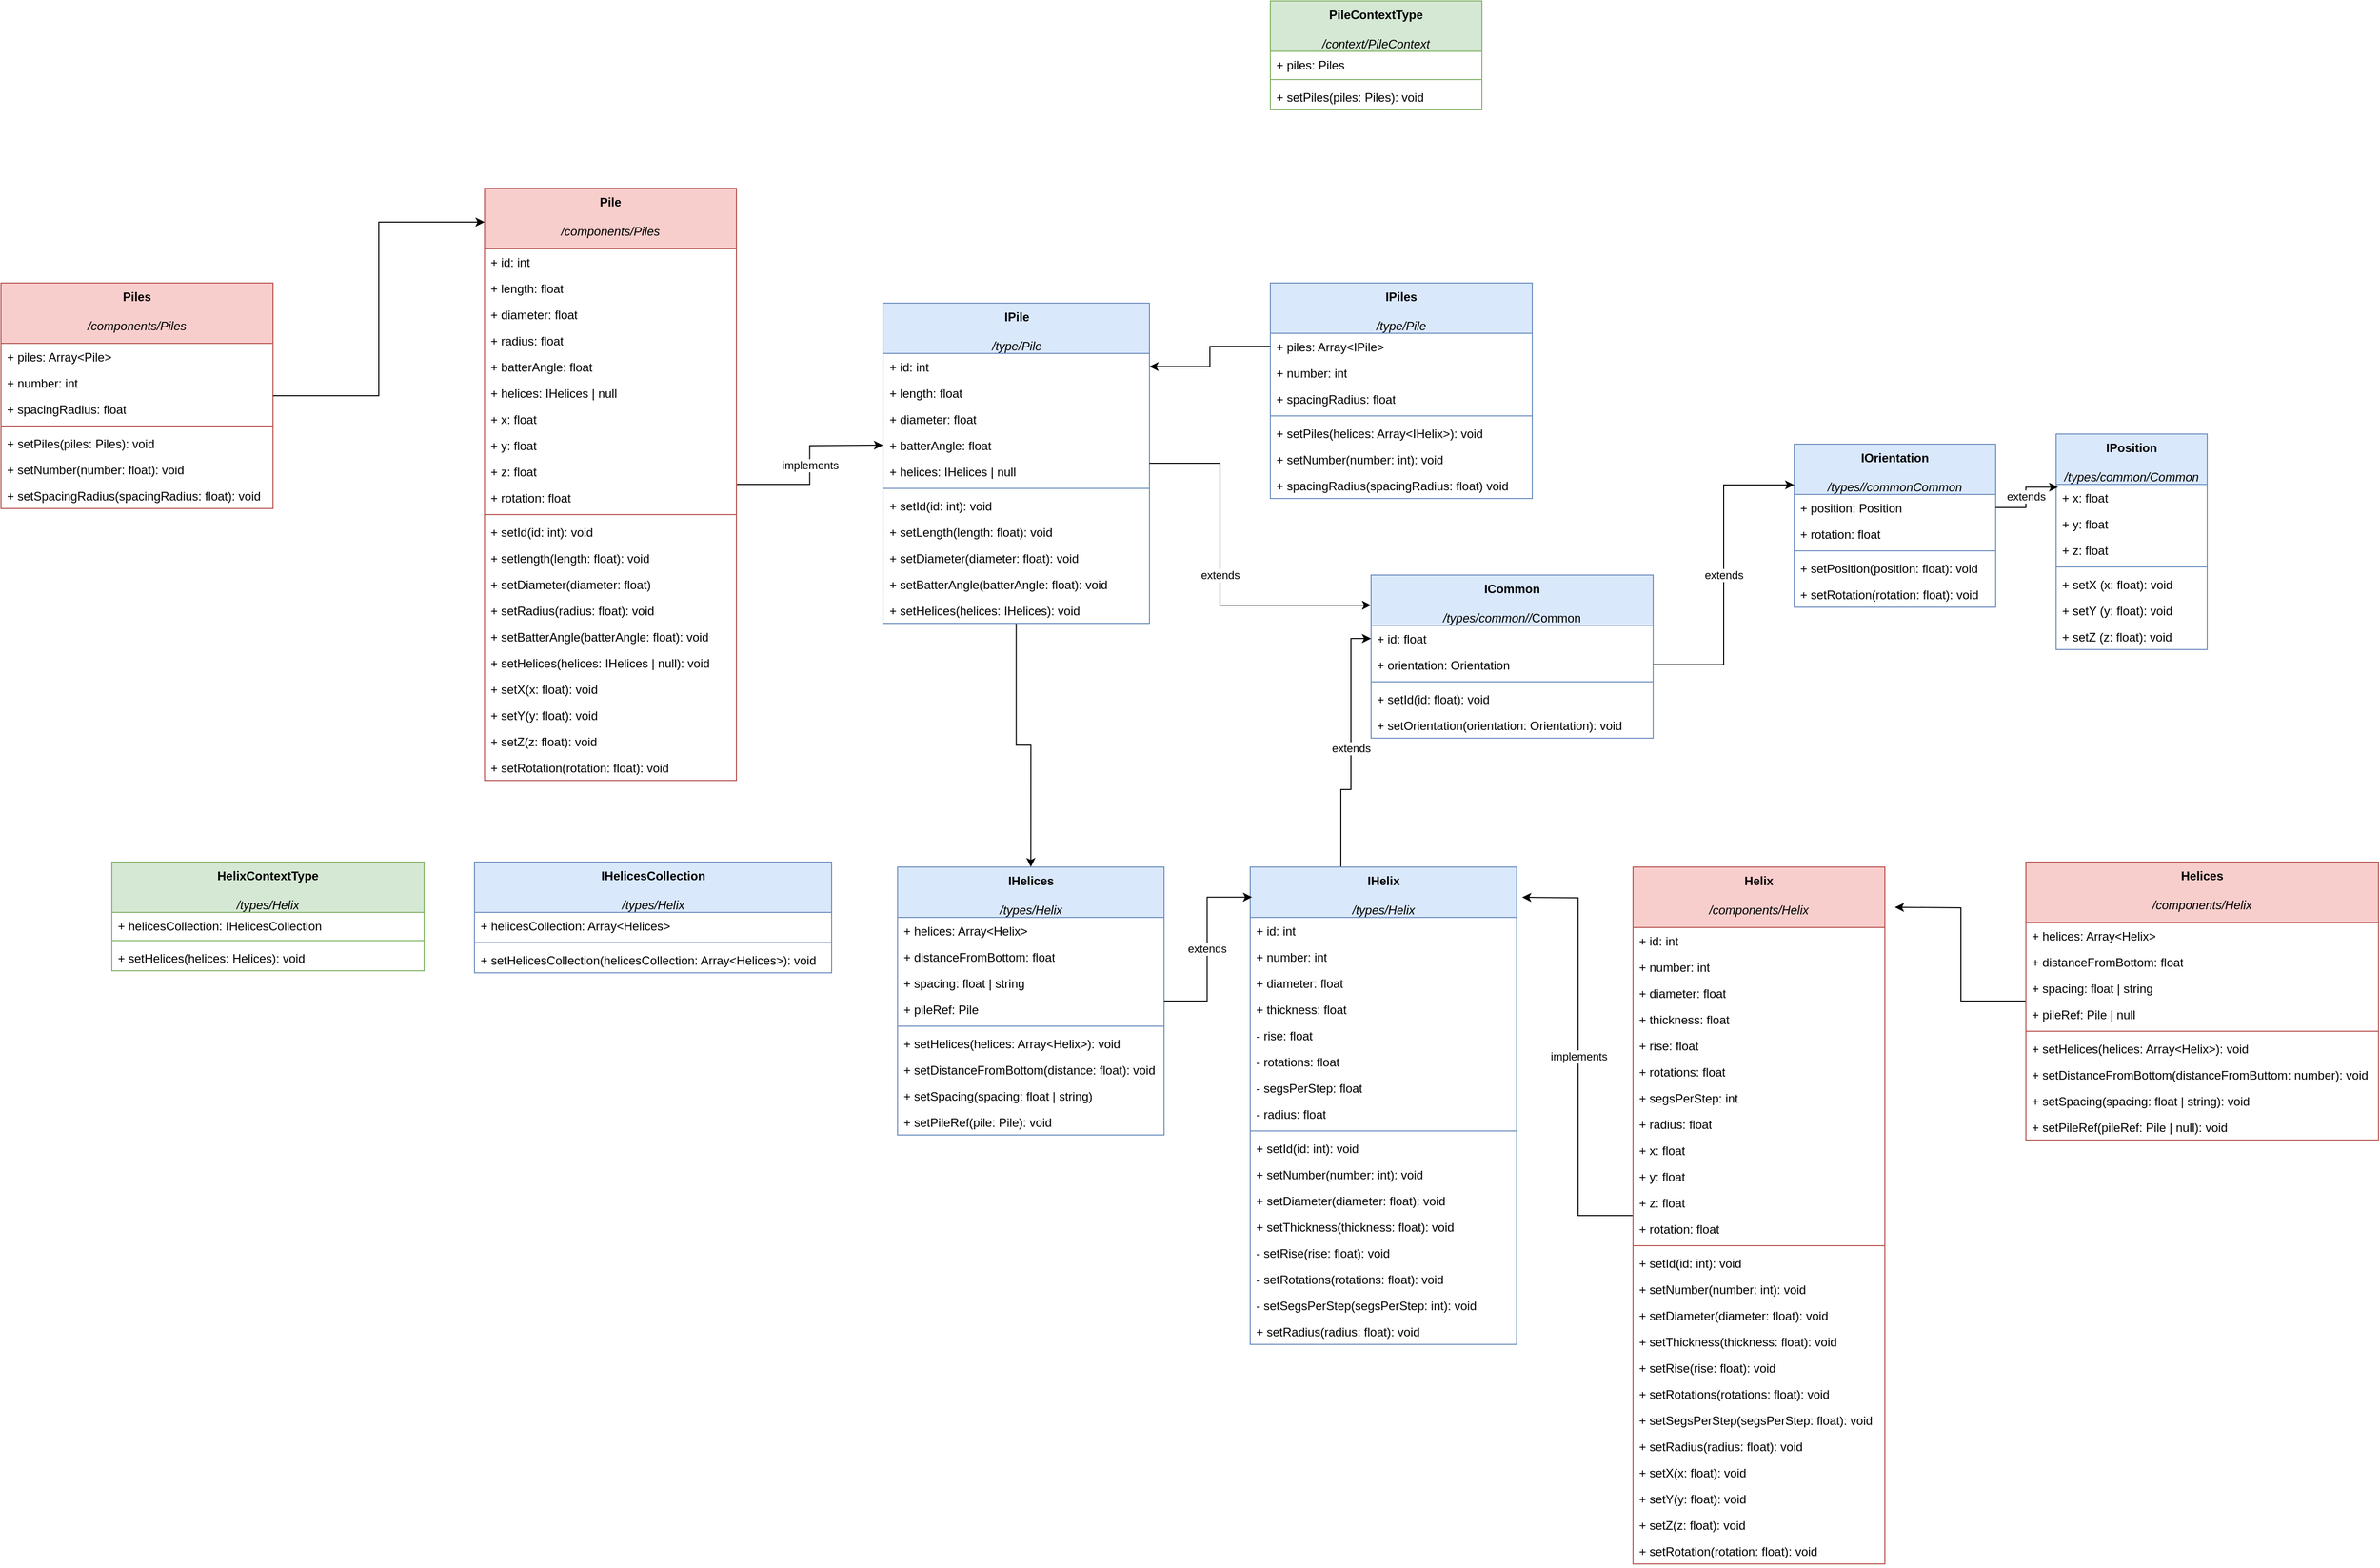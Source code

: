 <mxfile version="23.1.6" type="device">
  <diagram id="C5RBs43oDa-KdzZeNtuy" name="Page-1">
    <mxGraphModel dx="1524" dy="575" grid="1" gridSize="10" guides="1" tooltips="1" connect="1" arrows="1" fold="1" page="1" pageScale="1" pageWidth="827" pageHeight="1169" math="0" shadow="0">
      <root>
        <mxCell id="WIyWlLk6GJQsqaUBKTNV-0" />
        <mxCell id="WIyWlLk6GJQsqaUBKTNV-1" parent="WIyWlLk6GJQsqaUBKTNV-0" />
        <mxCell id="JSByP0DEHDmS1XkmtdI1-201" style="edgeStyle=orthogonalEdgeStyle;rounded=0;orthogonalLoop=1;jettySize=auto;html=1;entryX=0.5;entryY=0;entryDx=0;entryDy=0;" parent="WIyWlLk6GJQsqaUBKTNV-1" source="JSByP0DEHDmS1XkmtdI1-0" target="JSByP0DEHDmS1XkmtdI1-121" edge="1">
          <mxGeometry relative="1" as="geometry" />
        </mxCell>
        <mxCell id="JSByP0DEHDmS1XkmtdI1-0" value="IPile&lt;br style=&quot;border-color: var(--border-color);&quot;&gt;&lt;br style=&quot;border-color: var(--border-color);&quot;&gt;&lt;i style=&quot;border-color: var(--border-color); font-weight: normal;&quot;&gt;/type/Pile&lt;/i&gt;" style="swimlane;fontStyle=1;align=center;verticalAlign=top;childLayout=stackLayout;horizontal=1;startSize=50;horizontalStack=0;resizeParent=1;resizeParentMax=0;resizeLast=0;collapsible=1;marginBottom=0;whiteSpace=wrap;html=1;fillColor=#dae8fc;strokeColor=#6c8ebf;" parent="WIyWlLk6GJQsqaUBKTNV-1" vertex="1">
          <mxGeometry x="315.5" y="380" width="264.5" height="318" as="geometry" />
        </mxCell>
        <mxCell id="JSByP0DEHDmS1XkmtdI1-1" value="+ id: int" style="text;strokeColor=none;fillColor=none;align=left;verticalAlign=top;spacingLeft=4;spacingRight=4;overflow=hidden;rotatable=0;points=[[0,0.5],[1,0.5]];portConstraint=eastwest;whiteSpace=wrap;html=1;" parent="JSByP0DEHDmS1XkmtdI1-0" vertex="1">
          <mxGeometry y="50" width="264.5" height="26" as="geometry" />
        </mxCell>
        <mxCell id="JSByP0DEHDmS1XkmtdI1-5" value="+ length: float" style="text;strokeColor=none;fillColor=none;align=left;verticalAlign=top;spacingLeft=4;spacingRight=4;overflow=hidden;rotatable=0;points=[[0,0.5],[1,0.5]];portConstraint=eastwest;whiteSpace=wrap;html=1;" parent="JSByP0DEHDmS1XkmtdI1-0" vertex="1">
          <mxGeometry y="76" width="264.5" height="26" as="geometry" />
        </mxCell>
        <mxCell id="JSByP0DEHDmS1XkmtdI1-6" value="+ diameter: float" style="text;strokeColor=none;fillColor=none;align=left;verticalAlign=top;spacingLeft=4;spacingRight=4;overflow=hidden;rotatable=0;points=[[0,0.5],[1,0.5]];portConstraint=eastwest;whiteSpace=wrap;html=1;" parent="JSByP0DEHDmS1XkmtdI1-0" vertex="1">
          <mxGeometry y="102" width="264.5" height="26" as="geometry" />
        </mxCell>
        <mxCell id="JSByP0DEHDmS1XkmtdI1-9" value="+ batterAngle: float" style="text;strokeColor=none;fillColor=none;align=left;verticalAlign=top;spacingLeft=4;spacingRight=4;overflow=hidden;rotatable=0;points=[[0,0.5],[1,0.5]];portConstraint=eastwest;whiteSpace=wrap;html=1;" parent="JSByP0DEHDmS1XkmtdI1-0" vertex="1">
          <mxGeometry y="128" width="264.5" height="26" as="geometry" />
        </mxCell>
        <mxCell id="JSByP0DEHDmS1XkmtdI1-11" value="+ helices:&amp;nbsp;IHelices&lt;span style=&quot;background-color: initial;&quot;&gt;&amp;nbsp;| null&lt;/span&gt;" style="text;strokeColor=none;fillColor=none;align=left;verticalAlign=top;spacingLeft=4;spacingRight=4;overflow=hidden;rotatable=0;points=[[0,0.5],[1,0.5]];portConstraint=eastwest;whiteSpace=wrap;html=1;" parent="JSByP0DEHDmS1XkmtdI1-0" vertex="1">
          <mxGeometry y="154" width="264.5" height="26" as="geometry" />
        </mxCell>
        <mxCell id="JSByP0DEHDmS1XkmtdI1-2" value="" style="line;strokeWidth=1;fillColor=none;align=left;verticalAlign=middle;spacingTop=-1;spacingLeft=3;spacingRight=3;rotatable=0;labelPosition=right;points=[];portConstraint=eastwest;strokeColor=inherit;" parent="JSByP0DEHDmS1XkmtdI1-0" vertex="1">
          <mxGeometry y="180" width="264.5" height="8" as="geometry" />
        </mxCell>
        <mxCell id="JSByP0DEHDmS1XkmtdI1-3" value="+ setId(id: int): void" style="text;strokeColor=none;fillColor=none;align=left;verticalAlign=top;spacingLeft=4;spacingRight=4;overflow=hidden;rotatable=0;points=[[0,0.5],[1,0.5]];portConstraint=eastwest;whiteSpace=wrap;html=1;" parent="JSByP0DEHDmS1XkmtdI1-0" vertex="1">
          <mxGeometry y="188" width="264.5" height="26" as="geometry" />
        </mxCell>
        <mxCell id="JSByP0DEHDmS1XkmtdI1-74" value="+ setLength(length: float): void" style="text;strokeColor=none;fillColor=none;align=left;verticalAlign=top;spacingLeft=4;spacingRight=4;overflow=hidden;rotatable=0;points=[[0,0.5],[1,0.5]];portConstraint=eastwest;whiteSpace=wrap;html=1;" parent="JSByP0DEHDmS1XkmtdI1-0" vertex="1">
          <mxGeometry y="214" width="264.5" height="26" as="geometry" />
        </mxCell>
        <mxCell id="JSByP0DEHDmS1XkmtdI1-75" value="+ setDiameter(diameter: float): void" style="text;strokeColor=none;fillColor=none;align=left;verticalAlign=top;spacingLeft=4;spacingRight=4;overflow=hidden;rotatable=0;points=[[0,0.5],[1,0.5]];portConstraint=eastwest;whiteSpace=wrap;html=1;" parent="JSByP0DEHDmS1XkmtdI1-0" vertex="1">
          <mxGeometry y="240" width="264.5" height="26" as="geometry" />
        </mxCell>
        <mxCell id="JSByP0DEHDmS1XkmtdI1-76" value="+ setBatterAngle(batterAngle: float): void" style="text;strokeColor=none;fillColor=none;align=left;verticalAlign=top;spacingLeft=4;spacingRight=4;overflow=hidden;rotatable=0;points=[[0,0.5],[1,0.5]];portConstraint=eastwest;whiteSpace=wrap;html=1;" parent="JSByP0DEHDmS1XkmtdI1-0" vertex="1">
          <mxGeometry y="266" width="264.5" height="26" as="geometry" />
        </mxCell>
        <mxCell id="JSByP0DEHDmS1XkmtdI1-77" value="+ setHelices(helices: IHelices): void" style="text;strokeColor=none;fillColor=none;align=left;verticalAlign=top;spacingLeft=4;spacingRight=4;overflow=hidden;rotatable=0;points=[[0,0.5],[1,0.5]];portConstraint=eastwest;whiteSpace=wrap;html=1;" parent="JSByP0DEHDmS1XkmtdI1-0" vertex="1">
          <mxGeometry y="292" width="264.5" height="26" as="geometry" />
        </mxCell>
        <mxCell id="JSByP0DEHDmS1XkmtdI1-17" value="IPiles&lt;br&gt;&lt;br&gt;&lt;i style=&quot;border-color: var(--border-color); font-weight: normal;&quot;&gt;/type/Pile&lt;/i&gt;" style="swimlane;fontStyle=1;align=center;verticalAlign=top;childLayout=stackLayout;horizontal=1;startSize=50;horizontalStack=0;resizeParent=1;resizeParentMax=0;resizeLast=0;collapsible=1;marginBottom=0;whiteSpace=wrap;html=1;fillColor=#dae8fc;strokeColor=#6c8ebf;" parent="WIyWlLk6GJQsqaUBKTNV-1" vertex="1">
          <mxGeometry x="700" y="360" width="260" height="214" as="geometry" />
        </mxCell>
        <mxCell id="JSByP0DEHDmS1XkmtdI1-18" value="+ piles: Array&amp;lt;IPile&amp;gt;" style="text;strokeColor=none;fillColor=none;align=left;verticalAlign=top;spacingLeft=4;spacingRight=4;overflow=hidden;rotatable=0;points=[[0,0.5],[1,0.5]];portConstraint=eastwest;whiteSpace=wrap;html=1;" parent="JSByP0DEHDmS1XkmtdI1-17" vertex="1">
          <mxGeometry y="50" width="260" height="26" as="geometry" />
        </mxCell>
        <mxCell id="JSByP0DEHDmS1XkmtdI1-19" value="+ number: int" style="text;strokeColor=none;fillColor=none;align=left;verticalAlign=top;spacingLeft=4;spacingRight=4;overflow=hidden;rotatable=0;points=[[0,0.5],[1,0.5]];portConstraint=eastwest;whiteSpace=wrap;html=1;" parent="JSByP0DEHDmS1XkmtdI1-17" vertex="1">
          <mxGeometry y="76" width="260" height="26" as="geometry" />
        </mxCell>
        <mxCell id="JSByP0DEHDmS1XkmtdI1-197" value="+ spacingRadius: float" style="text;strokeColor=none;fillColor=none;align=left;verticalAlign=top;spacingLeft=4;spacingRight=4;overflow=hidden;rotatable=0;points=[[0,0.5],[1,0.5]];portConstraint=eastwest;whiteSpace=wrap;html=1;" parent="JSByP0DEHDmS1XkmtdI1-17" vertex="1">
          <mxGeometry y="102" width="260" height="26" as="geometry" />
        </mxCell>
        <mxCell id="JSByP0DEHDmS1XkmtdI1-27" value="" style="line;strokeWidth=1;fillColor=none;align=left;verticalAlign=middle;spacingTop=-1;spacingLeft=3;spacingRight=3;rotatable=0;labelPosition=right;points=[];portConstraint=eastwest;strokeColor=inherit;" parent="JSByP0DEHDmS1XkmtdI1-17" vertex="1">
          <mxGeometry y="128" width="260" height="8" as="geometry" />
        </mxCell>
        <mxCell id="JSByP0DEHDmS1XkmtdI1-28" value="+ setPiles(helices: Array&amp;lt;IHelix&amp;gt;): void" style="text;strokeColor=none;fillColor=none;align=left;verticalAlign=top;spacingLeft=4;spacingRight=4;overflow=hidden;rotatable=0;points=[[0,0.5],[1,0.5]];portConstraint=eastwest;whiteSpace=wrap;html=1;" parent="JSByP0DEHDmS1XkmtdI1-17" vertex="1">
          <mxGeometry y="136" width="260" height="26" as="geometry" />
        </mxCell>
        <mxCell id="JSByP0DEHDmS1XkmtdI1-31" value="+ setNumber(number: int): void" style="text;strokeColor=none;fillColor=none;align=left;verticalAlign=top;spacingLeft=4;spacingRight=4;overflow=hidden;rotatable=0;points=[[0,0.5],[1,0.5]];portConstraint=eastwest;whiteSpace=wrap;html=1;" parent="JSByP0DEHDmS1XkmtdI1-17" vertex="1">
          <mxGeometry y="162" width="260" height="26" as="geometry" />
        </mxCell>
        <mxCell id="JSByP0DEHDmS1XkmtdI1-198" value="+ spacingRadius(spacingRadius: float) void" style="text;strokeColor=none;fillColor=none;align=left;verticalAlign=top;spacingLeft=4;spacingRight=4;overflow=hidden;rotatable=0;points=[[0,0.5],[1,0.5]];portConstraint=eastwest;whiteSpace=wrap;html=1;" parent="JSByP0DEHDmS1XkmtdI1-17" vertex="1">
          <mxGeometry y="188" width="260" height="26" as="geometry" />
        </mxCell>
        <mxCell id="JSByP0DEHDmS1XkmtdI1-33" value="IPosition&lt;br&gt;&lt;br&gt;&lt;i style=&quot;border-color: var(--border-color); font-weight: normal;&quot;&gt;/types/common/Common&lt;/i&gt;" style="swimlane;fontStyle=1;align=center;verticalAlign=top;childLayout=stackLayout;horizontal=1;startSize=50;horizontalStack=0;resizeParent=1;resizeParentMax=0;resizeLast=0;collapsible=1;marginBottom=0;whiteSpace=wrap;html=1;fillColor=#dae8fc;strokeColor=#6c8ebf;" parent="WIyWlLk6GJQsqaUBKTNV-1" vertex="1">
          <mxGeometry x="1480" y="510" width="150" height="214" as="geometry" />
        </mxCell>
        <mxCell id="JSByP0DEHDmS1XkmtdI1-34" value="+ x: float" style="text;strokeColor=none;fillColor=none;align=left;verticalAlign=top;spacingLeft=4;spacingRight=4;overflow=hidden;rotatable=0;points=[[0,0.5],[1,0.5]];portConstraint=eastwest;whiteSpace=wrap;html=1;" parent="JSByP0DEHDmS1XkmtdI1-33" vertex="1">
          <mxGeometry y="50" width="150" height="26" as="geometry" />
        </mxCell>
        <mxCell id="JSByP0DEHDmS1XkmtdI1-35" value="+ y: float" style="text;strokeColor=none;fillColor=none;align=left;verticalAlign=top;spacingLeft=4;spacingRight=4;overflow=hidden;rotatable=0;points=[[0,0.5],[1,0.5]];portConstraint=eastwest;whiteSpace=wrap;html=1;" parent="JSByP0DEHDmS1XkmtdI1-33" vertex="1">
          <mxGeometry y="76" width="150" height="26" as="geometry" />
        </mxCell>
        <mxCell id="JSByP0DEHDmS1XkmtdI1-39" value="+ z: float" style="text;strokeColor=none;fillColor=none;align=left;verticalAlign=top;spacingLeft=4;spacingRight=4;overflow=hidden;rotatable=0;points=[[0,0.5],[1,0.5]];portConstraint=eastwest;whiteSpace=wrap;html=1;" parent="JSByP0DEHDmS1XkmtdI1-33" vertex="1">
          <mxGeometry y="102" width="150" height="26" as="geometry" />
        </mxCell>
        <mxCell id="JSByP0DEHDmS1XkmtdI1-36" value="" style="line;strokeWidth=1;fillColor=none;align=left;verticalAlign=middle;spacingTop=-1;spacingLeft=3;spacingRight=3;rotatable=0;labelPosition=right;points=[];portConstraint=eastwest;strokeColor=inherit;" parent="JSByP0DEHDmS1XkmtdI1-33" vertex="1">
          <mxGeometry y="128" width="150" height="8" as="geometry" />
        </mxCell>
        <mxCell id="JSByP0DEHDmS1XkmtdI1-37" value="+ setX (x: float): void" style="text;strokeColor=none;fillColor=none;align=left;verticalAlign=top;spacingLeft=4;spacingRight=4;overflow=hidden;rotatable=0;points=[[0,0.5],[1,0.5]];portConstraint=eastwest;whiteSpace=wrap;html=1;" parent="JSByP0DEHDmS1XkmtdI1-33" vertex="1">
          <mxGeometry y="136" width="150" height="26" as="geometry" />
        </mxCell>
        <mxCell id="JSByP0DEHDmS1XkmtdI1-38" value="+ setY (y: float): void" style="text;strokeColor=none;fillColor=none;align=left;verticalAlign=top;spacingLeft=4;spacingRight=4;overflow=hidden;rotatable=0;points=[[0,0.5],[1,0.5]];portConstraint=eastwest;whiteSpace=wrap;html=1;" parent="JSByP0DEHDmS1XkmtdI1-33" vertex="1">
          <mxGeometry y="162" width="150" height="26" as="geometry" />
        </mxCell>
        <mxCell id="JSByP0DEHDmS1XkmtdI1-40" value="+ setZ (z: float): void" style="text;strokeColor=none;fillColor=none;align=left;verticalAlign=top;spacingLeft=4;spacingRight=4;overflow=hidden;rotatable=0;points=[[0,0.5],[1,0.5]];portConstraint=eastwest;whiteSpace=wrap;html=1;" parent="JSByP0DEHDmS1XkmtdI1-33" vertex="1">
          <mxGeometry y="188" width="150" height="26" as="geometry" />
        </mxCell>
        <mxCell id="JSByP0DEHDmS1XkmtdI1-42" style="edgeStyle=orthogonalEdgeStyle;rounded=0;orthogonalLoop=1;jettySize=auto;html=1;entryX=1;entryY=0.5;entryDx=0;entryDy=0;" parent="WIyWlLk6GJQsqaUBKTNV-1" source="JSByP0DEHDmS1XkmtdI1-18" target="JSByP0DEHDmS1XkmtdI1-1" edge="1">
          <mxGeometry relative="1" as="geometry" />
        </mxCell>
        <mxCell id="JSByP0DEHDmS1XkmtdI1-43" value="PileContextType&lt;br&gt;&lt;br&gt;&lt;i style=&quot;border-color: var(--border-color); font-weight: normal;&quot;&gt;/context/PileContext&lt;/i&gt;" style="swimlane;fontStyle=1;align=center;verticalAlign=top;childLayout=stackLayout;horizontal=1;startSize=50;horizontalStack=0;resizeParent=1;resizeParentMax=0;resizeLast=0;collapsible=1;marginBottom=0;whiteSpace=wrap;html=1;fillColor=#d5e8d4;strokeColor=#82b366;" parent="WIyWlLk6GJQsqaUBKTNV-1" vertex="1">
          <mxGeometry x="700" y="80" width="210" height="108" as="geometry" />
        </mxCell>
        <mxCell id="JSByP0DEHDmS1XkmtdI1-44" value="+ piles: Piles" style="text;strokeColor=none;fillColor=none;align=left;verticalAlign=top;spacingLeft=4;spacingRight=4;overflow=hidden;rotatable=0;points=[[0,0.5],[1,0.5]];portConstraint=eastwest;whiteSpace=wrap;html=1;" parent="JSByP0DEHDmS1XkmtdI1-43" vertex="1">
          <mxGeometry y="50" width="210" height="24" as="geometry" />
        </mxCell>
        <mxCell id="JSByP0DEHDmS1XkmtdI1-53" value="" style="line;strokeWidth=1;fillColor=none;align=left;verticalAlign=middle;spacingTop=-1;spacingLeft=3;spacingRight=3;rotatable=0;labelPosition=right;points=[];portConstraint=eastwest;strokeColor=inherit;" parent="JSByP0DEHDmS1XkmtdI1-43" vertex="1">
          <mxGeometry y="74" width="210" height="8" as="geometry" />
        </mxCell>
        <mxCell id="JSByP0DEHDmS1XkmtdI1-54" value="+ setPiles(piles: Piles): void" style="text;strokeColor=none;fillColor=none;align=left;verticalAlign=top;spacingLeft=4;spacingRight=4;overflow=hidden;rotatable=0;points=[[0,0.5],[1,0.5]];portConstraint=eastwest;whiteSpace=wrap;html=1;" parent="JSByP0DEHDmS1XkmtdI1-43" vertex="1">
          <mxGeometry y="82" width="210" height="26" as="geometry" />
        </mxCell>
        <mxCell id="JSByP0DEHDmS1XkmtdI1-72" value="implements" style="edgeStyle=orthogonalEdgeStyle;rounded=0;orthogonalLoop=1;jettySize=auto;html=1;entryX=0;entryY=0.5;entryDx=0;entryDy=0;" parent="WIyWlLk6GJQsqaUBKTNV-1" source="JSByP0DEHDmS1XkmtdI1-60" edge="1">
          <mxGeometry relative="1" as="geometry">
            <mxPoint x="315.5" y="521.0" as="targetPoint" />
          </mxGeometry>
        </mxCell>
        <mxCell id="JSByP0DEHDmS1XkmtdI1-60" value="Pile&lt;br&gt;&lt;br&gt;&lt;span style=&quot;font-weight: normal;&quot;&gt;&lt;i&gt;/components/Piles&lt;/i&gt;&lt;/span&gt;" style="swimlane;fontStyle=1;align=center;verticalAlign=top;childLayout=stackLayout;horizontal=1;startSize=60;horizontalStack=0;resizeParent=1;resizeParentMax=0;resizeLast=0;collapsible=1;marginBottom=0;whiteSpace=wrap;html=1;rounded=0;fillColor=#f8cecc;strokeColor=#b85450;" parent="WIyWlLk6GJQsqaUBKTNV-1" vertex="1">
          <mxGeometry x="-80" y="266" width="250" height="588" as="geometry" />
        </mxCell>
        <mxCell id="JSByP0DEHDmS1XkmtdI1-61" value="+ id: int" style="text;strokeColor=none;fillColor=none;align=left;verticalAlign=top;spacingLeft=4;spacingRight=4;overflow=hidden;rotatable=0;points=[[0,0.5],[1,0.5]];portConstraint=eastwest;whiteSpace=wrap;html=1;" parent="JSByP0DEHDmS1XkmtdI1-60" vertex="1">
          <mxGeometry y="60" width="250" height="26" as="geometry" />
        </mxCell>
        <mxCell id="JSByP0DEHDmS1XkmtdI1-62" value="+ length: float" style="text;strokeColor=none;fillColor=none;align=left;verticalAlign=top;spacingLeft=4;spacingRight=4;overflow=hidden;rotatable=0;points=[[0,0.5],[1,0.5]];portConstraint=eastwest;whiteSpace=wrap;html=1;" parent="JSByP0DEHDmS1XkmtdI1-60" vertex="1">
          <mxGeometry y="86" width="250" height="26" as="geometry" />
        </mxCell>
        <mxCell id="JSByP0DEHDmS1XkmtdI1-63" value="+ diameter: float" style="text;strokeColor=none;fillColor=none;align=left;verticalAlign=top;spacingLeft=4;spacingRight=4;overflow=hidden;rotatable=0;points=[[0,0.5],[1,0.5]];portConstraint=eastwest;whiteSpace=wrap;html=1;" parent="JSByP0DEHDmS1XkmtdI1-60" vertex="1">
          <mxGeometry y="112" width="250" height="26" as="geometry" />
        </mxCell>
        <mxCell id="JSByP0DEHDmS1XkmtdI1-64" value="+ radius: float" style="text;strokeColor=none;fillColor=none;align=left;verticalAlign=top;spacingLeft=4;spacingRight=4;overflow=hidden;rotatable=0;points=[[0,0.5],[1,0.5]];portConstraint=eastwest;whiteSpace=wrap;html=1;" parent="JSByP0DEHDmS1XkmtdI1-60" vertex="1">
          <mxGeometry y="138" width="250" height="26" as="geometry" />
        </mxCell>
        <mxCell id="JSByP0DEHDmS1XkmtdI1-65" value="+ batterAngle: float" style="text;strokeColor=none;fillColor=none;align=left;verticalAlign=top;spacingLeft=4;spacingRight=4;overflow=hidden;rotatable=0;points=[[0,0.5],[1,0.5]];portConstraint=eastwest;whiteSpace=wrap;html=1;" parent="JSByP0DEHDmS1XkmtdI1-60" vertex="1">
          <mxGeometry y="164" width="250" height="26" as="geometry" />
        </mxCell>
        <mxCell id="JSByP0DEHDmS1XkmtdI1-66" value="+ helices: IHelices | null" style="text;strokeColor=none;fillColor=none;align=left;verticalAlign=top;spacingLeft=4;spacingRight=4;overflow=hidden;rotatable=0;points=[[0,0.5],[1,0.5]];portConstraint=eastwest;whiteSpace=wrap;html=1;" parent="JSByP0DEHDmS1XkmtdI1-60" vertex="1">
          <mxGeometry y="190" width="250" height="26" as="geometry" />
        </mxCell>
        <mxCell id="JSByP0DEHDmS1XkmtdI1-67" value="+ x: float" style="text;strokeColor=none;fillColor=none;align=left;verticalAlign=top;spacingLeft=4;spacingRight=4;overflow=hidden;rotatable=0;points=[[0,0.5],[1,0.5]];portConstraint=eastwest;whiteSpace=wrap;html=1;" parent="JSByP0DEHDmS1XkmtdI1-60" vertex="1">
          <mxGeometry y="216" width="250" height="26" as="geometry" />
        </mxCell>
        <mxCell id="JSByP0DEHDmS1XkmtdI1-68" value="+ y: float" style="text;strokeColor=none;fillColor=none;align=left;verticalAlign=top;spacingLeft=4;spacingRight=4;overflow=hidden;rotatable=0;points=[[0,0.5],[1,0.5]];portConstraint=eastwest;whiteSpace=wrap;html=1;" parent="JSByP0DEHDmS1XkmtdI1-60" vertex="1">
          <mxGeometry y="242" width="250" height="26" as="geometry" />
        </mxCell>
        <mxCell id="JSByP0DEHDmS1XkmtdI1-69" value="+ z: float" style="text;strokeColor=none;fillColor=none;align=left;verticalAlign=top;spacingLeft=4;spacingRight=4;overflow=hidden;rotatable=0;points=[[0,0.5],[1,0.5]];portConstraint=eastwest;whiteSpace=wrap;html=1;" parent="JSByP0DEHDmS1XkmtdI1-60" vertex="1">
          <mxGeometry y="268" width="250" height="26" as="geometry" />
        </mxCell>
        <mxCell id="JSByP0DEHDmS1XkmtdI1-214" value="+ rotation: float" style="text;strokeColor=none;fillColor=none;align=left;verticalAlign=top;spacingLeft=4;spacingRight=4;overflow=hidden;rotatable=0;points=[[0,0.5],[1,0.5]];portConstraint=eastwest;whiteSpace=wrap;html=1;" parent="JSByP0DEHDmS1XkmtdI1-60" vertex="1">
          <mxGeometry y="294" width="250" height="26" as="geometry" />
        </mxCell>
        <mxCell id="JSByP0DEHDmS1XkmtdI1-70" value="" style="line;strokeWidth=1;fillColor=none;align=left;verticalAlign=middle;spacingTop=-1;spacingLeft=3;spacingRight=3;rotatable=0;labelPosition=right;points=[];portConstraint=eastwest;strokeColor=inherit;" parent="JSByP0DEHDmS1XkmtdI1-60" vertex="1">
          <mxGeometry y="320" width="250" height="8" as="geometry" />
        </mxCell>
        <mxCell id="JSByP0DEHDmS1XkmtdI1-71" value="+ setId(id: int): void" style="text;strokeColor=none;fillColor=none;align=left;verticalAlign=top;spacingLeft=4;spacingRight=4;overflow=hidden;rotatable=0;points=[[0,0.5],[1,0.5]];portConstraint=eastwest;whiteSpace=wrap;html=1;" parent="JSByP0DEHDmS1XkmtdI1-60" vertex="1">
          <mxGeometry y="328" width="250" height="26" as="geometry" />
        </mxCell>
        <mxCell id="JSByP0DEHDmS1XkmtdI1-215" value="+ setlength(length: float): void" style="text;strokeColor=none;fillColor=none;align=left;verticalAlign=top;spacingLeft=4;spacingRight=4;overflow=hidden;rotatable=0;points=[[0,0.5],[1,0.5]];portConstraint=eastwest;whiteSpace=wrap;html=1;" parent="JSByP0DEHDmS1XkmtdI1-60" vertex="1">
          <mxGeometry y="354" width="250" height="26" as="geometry" />
        </mxCell>
        <mxCell id="JSByP0DEHDmS1XkmtdI1-216" value="+ setDiameter(diameter: float)" style="text;strokeColor=none;fillColor=none;align=left;verticalAlign=top;spacingLeft=4;spacingRight=4;overflow=hidden;rotatable=0;points=[[0,0.5],[1,0.5]];portConstraint=eastwest;whiteSpace=wrap;html=1;" parent="JSByP0DEHDmS1XkmtdI1-60" vertex="1">
          <mxGeometry y="380" width="250" height="26" as="geometry" />
        </mxCell>
        <mxCell id="JSByP0DEHDmS1XkmtdI1-217" value="+ setRadius(radius: float): void" style="text;strokeColor=none;fillColor=none;align=left;verticalAlign=top;spacingLeft=4;spacingRight=4;overflow=hidden;rotatable=0;points=[[0,0.5],[1,0.5]];portConstraint=eastwest;whiteSpace=wrap;html=1;" parent="JSByP0DEHDmS1XkmtdI1-60" vertex="1">
          <mxGeometry y="406" width="250" height="26" as="geometry" />
        </mxCell>
        <mxCell id="JSByP0DEHDmS1XkmtdI1-218" value="+ setBatterAngle(batterAngle: float): void" style="text;strokeColor=none;fillColor=none;align=left;verticalAlign=top;spacingLeft=4;spacingRight=4;overflow=hidden;rotatable=0;points=[[0,0.5],[1,0.5]];portConstraint=eastwest;whiteSpace=wrap;html=1;" parent="JSByP0DEHDmS1XkmtdI1-60" vertex="1">
          <mxGeometry y="432" width="250" height="26" as="geometry" />
        </mxCell>
        <mxCell id="JSByP0DEHDmS1XkmtdI1-219" value="+ setHelices(helices: IHelices | null): void" style="text;strokeColor=none;fillColor=none;align=left;verticalAlign=top;spacingLeft=4;spacingRight=4;overflow=hidden;rotatable=0;points=[[0,0.5],[1,0.5]];portConstraint=eastwest;whiteSpace=wrap;html=1;" parent="JSByP0DEHDmS1XkmtdI1-60" vertex="1">
          <mxGeometry y="458" width="250" height="26" as="geometry" />
        </mxCell>
        <mxCell id="JSByP0DEHDmS1XkmtdI1-220" value="+ setX(x: float): void" style="text;strokeColor=none;fillColor=none;align=left;verticalAlign=top;spacingLeft=4;spacingRight=4;overflow=hidden;rotatable=0;points=[[0,0.5],[1,0.5]];portConstraint=eastwest;whiteSpace=wrap;html=1;" parent="JSByP0DEHDmS1XkmtdI1-60" vertex="1">
          <mxGeometry y="484" width="250" height="26" as="geometry" />
        </mxCell>
        <mxCell id="JSByP0DEHDmS1XkmtdI1-221" value="+ setY(y: float): void" style="text;strokeColor=none;fillColor=none;align=left;verticalAlign=top;spacingLeft=4;spacingRight=4;overflow=hidden;rotatable=0;points=[[0,0.5],[1,0.5]];portConstraint=eastwest;whiteSpace=wrap;html=1;" parent="JSByP0DEHDmS1XkmtdI1-60" vertex="1">
          <mxGeometry y="510" width="250" height="26" as="geometry" />
        </mxCell>
        <mxCell id="JSByP0DEHDmS1XkmtdI1-222" value="+ setZ(z: float): void" style="text;strokeColor=none;fillColor=none;align=left;verticalAlign=top;spacingLeft=4;spacingRight=4;overflow=hidden;rotatable=0;points=[[0,0.5],[1,0.5]];portConstraint=eastwest;whiteSpace=wrap;html=1;" parent="JSByP0DEHDmS1XkmtdI1-60" vertex="1">
          <mxGeometry y="536" width="250" height="26" as="geometry" />
        </mxCell>
        <mxCell id="JSByP0DEHDmS1XkmtdI1-223" value="+ setRotation(rotation: float): void" style="text;strokeColor=none;fillColor=none;align=left;verticalAlign=top;spacingLeft=4;spacingRight=4;overflow=hidden;rotatable=0;points=[[0,0.5],[1,0.5]];portConstraint=eastwest;whiteSpace=wrap;html=1;" parent="JSByP0DEHDmS1XkmtdI1-60" vertex="1">
          <mxGeometry y="562" width="250" height="26" as="geometry" />
        </mxCell>
        <mxCell id="JSByP0DEHDmS1XkmtdI1-121" value="IHelices&lt;br style=&quot;border-color: var(--border-color);&quot;&gt;&lt;br style=&quot;border-color: var(--border-color);&quot;&gt;&lt;i style=&quot;border-color: var(--border-color); font-weight: normal;&quot;&gt;/types/Helix&lt;/i&gt;" style="swimlane;fontStyle=1;align=center;verticalAlign=top;childLayout=stackLayout;horizontal=1;startSize=50;horizontalStack=0;resizeParent=1;resizeParentMax=0;resizeLast=0;collapsible=1;marginBottom=0;whiteSpace=wrap;html=1;fillColor=#dae8fc;strokeColor=#6c8ebf;" parent="WIyWlLk6GJQsqaUBKTNV-1" vertex="1">
          <mxGeometry x="330" y="940" width="264.5" height="266" as="geometry" />
        </mxCell>
        <mxCell id="JSByP0DEHDmS1XkmtdI1-122" value="+ helices: Array&amp;lt;Helix&amp;gt;" style="text;strokeColor=none;fillColor=none;align=left;verticalAlign=top;spacingLeft=4;spacingRight=4;overflow=hidden;rotatable=0;points=[[0,0.5],[1,0.5]];portConstraint=eastwest;whiteSpace=wrap;html=1;" parent="JSByP0DEHDmS1XkmtdI1-121" vertex="1">
          <mxGeometry y="50" width="264.5" height="26" as="geometry" />
        </mxCell>
        <mxCell id="JSByP0DEHDmS1XkmtdI1-123" value="+ distanceFromBottom: float" style="text;strokeColor=none;fillColor=none;align=left;verticalAlign=top;spacingLeft=4;spacingRight=4;overflow=hidden;rotatable=0;points=[[0,0.5],[1,0.5]];portConstraint=eastwest;whiteSpace=wrap;html=1;" parent="JSByP0DEHDmS1XkmtdI1-121" vertex="1">
          <mxGeometry y="76" width="264.5" height="26" as="geometry" />
        </mxCell>
        <mxCell id="JSByP0DEHDmS1XkmtdI1-180" value="+ spacing: float | string" style="text;strokeColor=none;fillColor=none;align=left;verticalAlign=top;spacingLeft=4;spacingRight=4;overflow=hidden;rotatable=0;points=[[0,0.5],[1,0.5]];portConstraint=eastwest;whiteSpace=wrap;html=1;" parent="JSByP0DEHDmS1XkmtdI1-121" vertex="1">
          <mxGeometry y="102" width="264.5" height="26" as="geometry" />
        </mxCell>
        <mxCell id="JSByP0DEHDmS1XkmtdI1-125" value="+ pileRef: Pile" style="text;strokeColor=none;fillColor=none;align=left;verticalAlign=top;spacingLeft=4;spacingRight=4;overflow=hidden;rotatable=0;points=[[0,0.5],[1,0.5]];portConstraint=eastwest;whiteSpace=wrap;html=1;" parent="JSByP0DEHDmS1XkmtdI1-121" vertex="1">
          <mxGeometry y="128" width="264.5" height="26" as="geometry" />
        </mxCell>
        <mxCell id="JSByP0DEHDmS1XkmtdI1-130" value="" style="line;strokeWidth=1;fillColor=none;align=left;verticalAlign=middle;spacingTop=-1;spacingLeft=3;spacingRight=3;rotatable=0;labelPosition=right;points=[];portConstraint=eastwest;strokeColor=inherit;" parent="JSByP0DEHDmS1XkmtdI1-121" vertex="1">
          <mxGeometry y="154" width="264.5" height="8" as="geometry" />
        </mxCell>
        <mxCell id="JSByP0DEHDmS1XkmtdI1-131" value="+ setHelices(helices: Array&amp;lt;Helix&amp;gt;): void" style="text;strokeColor=none;fillColor=none;align=left;verticalAlign=top;spacingLeft=4;spacingRight=4;overflow=hidden;rotatable=0;points=[[0,0.5],[1,0.5]];portConstraint=eastwest;whiteSpace=wrap;html=1;" parent="JSByP0DEHDmS1XkmtdI1-121" vertex="1">
          <mxGeometry y="162" width="264.5" height="26" as="geometry" />
        </mxCell>
        <mxCell id="JSByP0DEHDmS1XkmtdI1-132" value="+ setDistanceFromBottom(distance: float): void" style="text;strokeColor=none;fillColor=none;align=left;verticalAlign=top;spacingLeft=4;spacingRight=4;overflow=hidden;rotatable=0;points=[[0,0.5],[1,0.5]];portConstraint=eastwest;whiteSpace=wrap;html=1;" parent="JSByP0DEHDmS1XkmtdI1-121" vertex="1">
          <mxGeometry y="188" width="264.5" height="26" as="geometry" />
        </mxCell>
        <mxCell id="JSByP0DEHDmS1XkmtdI1-181" value="+ setSpacing(spacing: float | string)" style="text;strokeColor=none;fillColor=none;align=left;verticalAlign=top;spacingLeft=4;spacingRight=4;overflow=hidden;rotatable=0;points=[[0,0.5],[1,0.5]];portConstraint=eastwest;whiteSpace=wrap;html=1;" parent="JSByP0DEHDmS1XkmtdI1-121" vertex="1">
          <mxGeometry y="214" width="264.5" height="26" as="geometry" />
        </mxCell>
        <mxCell id="JSByP0DEHDmS1XkmtdI1-133" value="+ setPileRef(pile: Pile): void" style="text;strokeColor=none;fillColor=none;align=left;verticalAlign=top;spacingLeft=4;spacingRight=4;overflow=hidden;rotatable=0;points=[[0,0.5],[1,0.5]];portConstraint=eastwest;whiteSpace=wrap;html=1;" parent="JSByP0DEHDmS1XkmtdI1-121" vertex="1">
          <mxGeometry y="240" width="264.5" height="26" as="geometry" />
        </mxCell>
        <mxCell id="JSByP0DEHDmS1XkmtdI1-140" value="ICommon&lt;br&gt;&lt;br&gt;&lt;span style=&quot;font-weight: normal;&quot;&gt;&lt;i style=&quot;border-color: var(--border-color);&quot;&gt;/types/common//&lt;/i&gt;Common&lt;/span&gt;" style="swimlane;fontStyle=1;align=center;verticalAlign=top;childLayout=stackLayout;horizontal=1;startSize=50;horizontalStack=0;resizeParent=1;resizeParentMax=0;resizeLast=0;collapsible=1;marginBottom=0;whiteSpace=wrap;html=1;fillColor=#dae8fc;strokeColor=#6c8ebf;" parent="WIyWlLk6GJQsqaUBKTNV-1" vertex="1">
          <mxGeometry x="800" y="650" width="280" height="162" as="geometry" />
        </mxCell>
        <mxCell id="JSByP0DEHDmS1XkmtdI1-141" value="+ id: float" style="text;strokeColor=none;fillColor=none;align=left;verticalAlign=top;spacingLeft=4;spacingRight=4;overflow=hidden;rotatable=0;points=[[0,0.5],[1,0.5]];portConstraint=eastwest;whiteSpace=wrap;html=1;" parent="JSByP0DEHDmS1XkmtdI1-140" vertex="1">
          <mxGeometry y="50" width="280" height="26" as="geometry" />
        </mxCell>
        <mxCell id="JSByP0DEHDmS1XkmtdI1-178" value="+ orientation: Orientation" style="text;strokeColor=none;fillColor=none;align=left;verticalAlign=top;spacingLeft=4;spacingRight=4;overflow=hidden;rotatable=0;points=[[0,0.5],[1,0.5]];portConstraint=eastwest;whiteSpace=wrap;html=1;" parent="JSByP0DEHDmS1XkmtdI1-140" vertex="1">
          <mxGeometry y="76" width="280" height="26" as="geometry" />
        </mxCell>
        <mxCell id="JSByP0DEHDmS1XkmtdI1-144" value="" style="line;strokeWidth=1;fillColor=none;align=left;verticalAlign=middle;spacingTop=-1;spacingLeft=3;spacingRight=3;rotatable=0;labelPosition=right;points=[];portConstraint=eastwest;strokeColor=inherit;" parent="JSByP0DEHDmS1XkmtdI1-140" vertex="1">
          <mxGeometry y="102" width="280" height="8" as="geometry" />
        </mxCell>
        <mxCell id="JSByP0DEHDmS1XkmtdI1-145" value="+ setId(id: float): void" style="text;strokeColor=none;fillColor=none;align=left;verticalAlign=top;spacingLeft=4;spacingRight=4;overflow=hidden;rotatable=0;points=[[0,0.5],[1,0.5]];portConstraint=eastwest;whiteSpace=wrap;html=1;" parent="JSByP0DEHDmS1XkmtdI1-140" vertex="1">
          <mxGeometry y="110" width="280" height="26" as="geometry" />
        </mxCell>
        <mxCell id="JSByP0DEHDmS1XkmtdI1-146" value="+ setOrientation(orientation: Orientation): void" style="text;strokeColor=none;fillColor=none;align=left;verticalAlign=top;spacingLeft=4;spacingRight=4;overflow=hidden;rotatable=0;points=[[0,0.5],[1,0.5]];portConstraint=eastwest;whiteSpace=wrap;html=1;" parent="JSByP0DEHDmS1XkmtdI1-140" vertex="1">
          <mxGeometry y="136" width="280" height="26" as="geometry" />
        </mxCell>
        <mxCell id="JSByP0DEHDmS1XkmtdI1-150" value="IOrientation&lt;br&gt;&lt;br&gt;&lt;i style=&quot;border-color: var(--border-color); font-weight: normal;&quot;&gt;/types//commonCommon&lt;/i&gt;" style="swimlane;fontStyle=1;align=center;verticalAlign=top;childLayout=stackLayout;horizontal=1;startSize=50;horizontalStack=0;resizeParent=1;resizeParentMax=0;resizeLast=0;collapsible=1;marginBottom=0;whiteSpace=wrap;html=1;fillColor=#dae8fc;strokeColor=#6c8ebf;" parent="WIyWlLk6GJQsqaUBKTNV-1" vertex="1">
          <mxGeometry x="1220" y="520" width="200" height="162" as="geometry" />
        </mxCell>
        <mxCell id="JSByP0DEHDmS1XkmtdI1-151" value="+ position: Position" style="text;strokeColor=none;fillColor=none;align=left;verticalAlign=top;spacingLeft=4;spacingRight=4;overflow=hidden;rotatable=0;points=[[0,0.5],[1,0.5]];portConstraint=eastwest;whiteSpace=wrap;html=1;" parent="JSByP0DEHDmS1XkmtdI1-150" vertex="1">
          <mxGeometry y="50" width="200" height="26" as="geometry" />
        </mxCell>
        <mxCell id="JSByP0DEHDmS1XkmtdI1-152" value="+ rotation: float" style="text;strokeColor=none;fillColor=none;align=left;verticalAlign=top;spacingLeft=4;spacingRight=4;overflow=hidden;rotatable=0;points=[[0,0.5],[1,0.5]];portConstraint=eastwest;whiteSpace=wrap;html=1;" parent="JSByP0DEHDmS1XkmtdI1-150" vertex="1">
          <mxGeometry y="76" width="200" height="26" as="geometry" />
        </mxCell>
        <mxCell id="JSByP0DEHDmS1XkmtdI1-154" value="" style="line;strokeWidth=1;fillColor=none;align=left;verticalAlign=middle;spacingTop=-1;spacingLeft=3;spacingRight=3;rotatable=0;labelPosition=right;points=[];portConstraint=eastwest;strokeColor=inherit;" parent="JSByP0DEHDmS1XkmtdI1-150" vertex="1">
          <mxGeometry y="102" width="200" height="8" as="geometry" />
        </mxCell>
        <mxCell id="JSByP0DEHDmS1XkmtdI1-155" value="+ setPosition(position: float): void" style="text;strokeColor=none;fillColor=none;align=left;verticalAlign=top;spacingLeft=4;spacingRight=4;overflow=hidden;rotatable=0;points=[[0,0.5],[1,0.5]];portConstraint=eastwest;whiteSpace=wrap;html=1;" parent="JSByP0DEHDmS1XkmtdI1-150" vertex="1">
          <mxGeometry y="110" width="200" height="26" as="geometry" />
        </mxCell>
        <mxCell id="JSByP0DEHDmS1XkmtdI1-156" value="+ setRotation(rotation: float): void" style="text;strokeColor=none;fillColor=none;align=left;verticalAlign=top;spacingLeft=4;spacingRight=4;overflow=hidden;rotatable=0;points=[[0,0.5],[1,0.5]];portConstraint=eastwest;whiteSpace=wrap;html=1;" parent="JSByP0DEHDmS1XkmtdI1-150" vertex="1">
          <mxGeometry y="136" width="200" height="26" as="geometry" />
        </mxCell>
        <mxCell id="JSByP0DEHDmS1XkmtdI1-158" value="extends" style="edgeStyle=orthogonalEdgeStyle;rounded=0;orthogonalLoop=1;jettySize=auto;html=1;entryX=0.013;entryY=0.104;entryDx=0;entryDy=0;entryPerimeter=0;" parent="WIyWlLk6GJQsqaUBKTNV-1" source="JSByP0DEHDmS1XkmtdI1-151" target="JSByP0DEHDmS1XkmtdI1-34" edge="1">
          <mxGeometry relative="1" as="geometry" />
        </mxCell>
        <mxCell id="JSByP0DEHDmS1XkmtdI1-195" value="extends" style="edgeStyle=orthogonalEdgeStyle;rounded=0;orthogonalLoop=1;jettySize=auto;html=1;entryX=0;entryY=0.5;entryDx=0;entryDy=0;" parent="WIyWlLk6GJQsqaUBKTNV-1" source="JSByP0DEHDmS1XkmtdI1-160" target="JSByP0DEHDmS1XkmtdI1-141" edge="1">
          <mxGeometry relative="1" as="geometry">
            <Array as="points">
              <mxPoint x="770" y="1237" />
              <mxPoint x="770" y="863" />
              <mxPoint x="780" y="863" />
              <mxPoint x="780" y="713" />
            </Array>
          </mxGeometry>
        </mxCell>
        <mxCell id="JSByP0DEHDmS1XkmtdI1-160" value="IHelix&lt;br style=&quot;border-color: var(--border-color);&quot;&gt;&lt;br style=&quot;border-color: var(--border-color);&quot;&gt;&lt;i style=&quot;border-color: var(--border-color); font-weight: normal;&quot;&gt;/types/Helix&lt;/i&gt;" style="swimlane;fontStyle=1;align=center;verticalAlign=top;childLayout=stackLayout;horizontal=1;startSize=50;horizontalStack=0;resizeParent=1;resizeParentMax=0;resizeLast=0;collapsible=1;marginBottom=0;whiteSpace=wrap;html=1;fillColor=#dae8fc;strokeColor=#6c8ebf;" parent="WIyWlLk6GJQsqaUBKTNV-1" vertex="1">
          <mxGeometry x="680" y="940" width="264.5" height="474" as="geometry" />
        </mxCell>
        <mxCell id="JSByP0DEHDmS1XkmtdI1-161" value="+ id: int" style="text;strokeColor=none;fillColor=none;align=left;verticalAlign=top;spacingLeft=4;spacingRight=4;overflow=hidden;rotatable=0;points=[[0,0.5],[1,0.5]];portConstraint=eastwest;whiteSpace=wrap;html=1;" parent="JSByP0DEHDmS1XkmtdI1-160" vertex="1">
          <mxGeometry y="50" width="264.5" height="26" as="geometry" />
        </mxCell>
        <mxCell id="JSByP0DEHDmS1XkmtdI1-162" value="+ number: int" style="text;strokeColor=none;fillColor=none;align=left;verticalAlign=top;spacingLeft=4;spacingRight=4;overflow=hidden;rotatable=0;points=[[0,0.5],[1,0.5]];portConstraint=eastwest;whiteSpace=wrap;html=1;" parent="JSByP0DEHDmS1XkmtdI1-160" vertex="1">
          <mxGeometry y="76" width="264.5" height="26" as="geometry" />
        </mxCell>
        <mxCell id="JSByP0DEHDmS1XkmtdI1-166" value="+ diameter: float" style="text;strokeColor=none;fillColor=none;align=left;verticalAlign=top;spacingLeft=4;spacingRight=4;overflow=hidden;rotatable=0;points=[[0,0.5],[1,0.5]];portConstraint=eastwest;whiteSpace=wrap;html=1;" parent="JSByP0DEHDmS1XkmtdI1-160" vertex="1">
          <mxGeometry y="102" width="264.5" height="26" as="geometry" />
        </mxCell>
        <mxCell id="JSByP0DEHDmS1XkmtdI1-167" value="+ thickness: float" style="text;strokeColor=none;fillColor=none;align=left;verticalAlign=top;spacingLeft=4;spacingRight=4;overflow=hidden;rotatable=0;points=[[0,0.5],[1,0.5]];portConstraint=eastwest;whiteSpace=wrap;html=1;" parent="JSByP0DEHDmS1XkmtdI1-160" vertex="1">
          <mxGeometry y="128" width="264.5" height="26" as="geometry" />
        </mxCell>
        <mxCell id="JSByP0DEHDmS1XkmtdI1-183" value="- rise: float" style="text;strokeColor=none;fillColor=none;align=left;verticalAlign=top;spacingLeft=4;spacingRight=4;overflow=hidden;rotatable=0;points=[[0,0.5],[1,0.5]];portConstraint=eastwest;whiteSpace=wrap;html=1;" parent="JSByP0DEHDmS1XkmtdI1-160" vertex="1">
          <mxGeometry y="154" width="264.5" height="26" as="geometry" />
        </mxCell>
        <mxCell id="JSByP0DEHDmS1XkmtdI1-185" value="- rotations: float" style="text;strokeColor=none;fillColor=none;align=left;verticalAlign=top;spacingLeft=4;spacingRight=4;overflow=hidden;rotatable=0;points=[[0,0.5],[1,0.5]];portConstraint=eastwest;whiteSpace=wrap;html=1;" parent="JSByP0DEHDmS1XkmtdI1-160" vertex="1">
          <mxGeometry y="180" width="264.5" height="26" as="geometry" />
        </mxCell>
        <mxCell id="JSByP0DEHDmS1XkmtdI1-186" value="- segsPerStep: float" style="text;strokeColor=none;fillColor=none;align=left;verticalAlign=top;spacingLeft=4;spacingRight=4;overflow=hidden;rotatable=0;points=[[0,0.5],[1,0.5]];portConstraint=eastwest;whiteSpace=wrap;html=1;" parent="JSByP0DEHDmS1XkmtdI1-160" vertex="1">
          <mxGeometry y="206" width="264.5" height="26" as="geometry" />
        </mxCell>
        <mxCell id="JSByP0DEHDmS1XkmtdI1-187" value="- radius: float" style="text;strokeColor=none;fillColor=none;align=left;verticalAlign=top;spacingLeft=4;spacingRight=4;overflow=hidden;rotatable=0;points=[[0,0.5],[1,0.5]];portConstraint=eastwest;whiteSpace=wrap;html=1;" parent="JSByP0DEHDmS1XkmtdI1-160" vertex="1">
          <mxGeometry y="232" width="264.5" height="26" as="geometry" />
        </mxCell>
        <mxCell id="JSByP0DEHDmS1XkmtdI1-168" value="" style="line;strokeWidth=1;fillColor=none;align=left;verticalAlign=middle;spacingTop=-1;spacingLeft=3;spacingRight=3;rotatable=0;labelPosition=right;points=[];portConstraint=eastwest;strokeColor=inherit;" parent="JSByP0DEHDmS1XkmtdI1-160" vertex="1">
          <mxGeometry y="258" width="264.5" height="8" as="geometry" />
        </mxCell>
        <mxCell id="JSByP0DEHDmS1XkmtdI1-169" value="+ setId(id: int): void" style="text;strokeColor=none;fillColor=none;align=left;verticalAlign=top;spacingLeft=4;spacingRight=4;overflow=hidden;rotatable=0;points=[[0,0.5],[1,0.5]];portConstraint=eastwest;whiteSpace=wrap;html=1;" parent="JSByP0DEHDmS1XkmtdI1-160" vertex="1">
          <mxGeometry y="266" width="264.5" height="26" as="geometry" />
        </mxCell>
        <mxCell id="JSByP0DEHDmS1XkmtdI1-170" value="+ setNumber(number: int): void" style="text;strokeColor=none;fillColor=none;align=left;verticalAlign=top;spacingLeft=4;spacingRight=4;overflow=hidden;rotatable=0;points=[[0,0.5],[1,0.5]];portConstraint=eastwest;whiteSpace=wrap;html=1;" parent="JSByP0DEHDmS1XkmtdI1-160" vertex="1">
          <mxGeometry y="292" width="264.5" height="26" as="geometry" />
        </mxCell>
        <mxCell id="JSByP0DEHDmS1XkmtdI1-171" value="+ setDiameter(diameter: float): void" style="text;strokeColor=none;fillColor=none;align=left;verticalAlign=top;spacingLeft=4;spacingRight=4;overflow=hidden;rotatable=0;points=[[0,0.5],[1,0.5]];portConstraint=eastwest;whiteSpace=wrap;html=1;" parent="JSByP0DEHDmS1XkmtdI1-160" vertex="1">
          <mxGeometry y="318" width="264.5" height="26" as="geometry" />
        </mxCell>
        <mxCell id="JSByP0DEHDmS1XkmtdI1-188" value="+ setThickness(thickness: float): void" style="text;strokeColor=none;fillColor=none;align=left;verticalAlign=top;spacingLeft=4;spacingRight=4;overflow=hidden;rotatable=0;points=[[0,0.5],[1,0.5]];portConstraint=eastwest;whiteSpace=wrap;html=1;" parent="JSByP0DEHDmS1XkmtdI1-160" vertex="1">
          <mxGeometry y="344" width="264.5" height="26" as="geometry" />
        </mxCell>
        <mxCell id="JSByP0DEHDmS1XkmtdI1-173" value="- setRise(rise: float): void" style="text;strokeColor=none;fillColor=none;align=left;verticalAlign=top;spacingLeft=4;spacingRight=4;overflow=hidden;rotatable=0;points=[[0,0.5],[1,0.5]];portConstraint=eastwest;whiteSpace=wrap;html=1;" parent="JSByP0DEHDmS1XkmtdI1-160" vertex="1">
          <mxGeometry y="370" width="264.5" height="26" as="geometry" />
        </mxCell>
        <mxCell id="JSByP0DEHDmS1XkmtdI1-174" value="- setRotations(rotations: float): void" style="text;strokeColor=none;fillColor=none;align=left;verticalAlign=top;spacingLeft=4;spacingRight=4;overflow=hidden;rotatable=0;points=[[0,0.5],[1,0.5]];portConstraint=eastwest;whiteSpace=wrap;html=1;" parent="JSByP0DEHDmS1XkmtdI1-160" vertex="1">
          <mxGeometry y="396" width="264.5" height="26" as="geometry" />
        </mxCell>
        <mxCell id="JSByP0DEHDmS1XkmtdI1-175" value="- setSegsPerStep(segsPerStep: int): void" style="text;strokeColor=none;fillColor=none;align=left;verticalAlign=top;spacingLeft=4;spacingRight=4;overflow=hidden;rotatable=0;points=[[0,0.5],[1,0.5]];portConstraint=eastwest;whiteSpace=wrap;html=1;" parent="JSByP0DEHDmS1XkmtdI1-160" vertex="1">
          <mxGeometry y="422" width="264.5" height="26" as="geometry" />
        </mxCell>
        <mxCell id="JSByP0DEHDmS1XkmtdI1-177" value="+ setRadius(radius: float): void" style="text;strokeColor=none;fillColor=none;align=left;verticalAlign=top;spacingLeft=4;spacingRight=4;overflow=hidden;rotatable=0;points=[[0,0.5],[1,0.5]];portConstraint=eastwest;whiteSpace=wrap;html=1;" parent="JSByP0DEHDmS1XkmtdI1-160" vertex="1">
          <mxGeometry y="448" width="264.5" height="26" as="geometry" />
        </mxCell>
        <mxCell id="JSByP0DEHDmS1XkmtdI1-179" value="extends" style="edgeStyle=orthogonalEdgeStyle;rounded=0;orthogonalLoop=1;jettySize=auto;html=1;entryX=0;entryY=0.25;entryDx=0;entryDy=0;" parent="WIyWlLk6GJQsqaUBKTNV-1" source="JSByP0DEHDmS1XkmtdI1-178" target="JSByP0DEHDmS1XkmtdI1-150" edge="1">
          <mxGeometry relative="1" as="geometry" />
        </mxCell>
        <mxCell id="JSByP0DEHDmS1XkmtdI1-189" value="HelixContextType&lt;br&gt;&lt;br&gt;&lt;span style=&quot;font-weight: 400;&quot;&gt;&lt;i&gt;/types/Helix&lt;/i&gt;&lt;/span&gt;" style="swimlane;fontStyle=1;align=center;verticalAlign=top;childLayout=stackLayout;horizontal=1;startSize=50;horizontalStack=0;resizeParent=1;resizeParentMax=0;resizeLast=0;collapsible=1;marginBottom=0;whiteSpace=wrap;html=1;fillColor=#d5e8d4;strokeColor=#82b366;" parent="WIyWlLk6GJQsqaUBKTNV-1" vertex="1">
          <mxGeometry x="-450" y="935" width="310" height="108" as="geometry" />
        </mxCell>
        <mxCell id="JSByP0DEHDmS1XkmtdI1-190" value="+ helicesCollection: IHelicesCollection" style="text;strokeColor=none;fillColor=none;align=left;verticalAlign=top;spacingLeft=4;spacingRight=4;overflow=hidden;rotatable=0;points=[[0,0.5],[1,0.5]];portConstraint=eastwest;whiteSpace=wrap;html=1;" parent="JSByP0DEHDmS1XkmtdI1-189" vertex="1">
          <mxGeometry y="50" width="310" height="24" as="geometry" />
        </mxCell>
        <mxCell id="JSByP0DEHDmS1XkmtdI1-191" value="" style="line;strokeWidth=1;fillColor=none;align=left;verticalAlign=middle;spacingTop=-1;spacingLeft=3;spacingRight=3;rotatable=0;labelPosition=right;points=[];portConstraint=eastwest;strokeColor=inherit;" parent="JSByP0DEHDmS1XkmtdI1-189" vertex="1">
          <mxGeometry y="74" width="310" height="8" as="geometry" />
        </mxCell>
        <mxCell id="JSByP0DEHDmS1XkmtdI1-192" value="+ setHelices(helices: Helices): void" style="text;strokeColor=none;fillColor=none;align=left;verticalAlign=top;spacingLeft=4;spacingRight=4;overflow=hidden;rotatable=0;points=[[0,0.5],[1,0.5]];portConstraint=eastwest;whiteSpace=wrap;html=1;" parent="JSByP0DEHDmS1XkmtdI1-189" vertex="1">
          <mxGeometry y="82" width="310" height="26" as="geometry" />
        </mxCell>
        <mxCell id="JSByP0DEHDmS1XkmtdI1-196" value="extends" style="edgeStyle=orthogonalEdgeStyle;rounded=0;orthogonalLoop=1;jettySize=auto;html=1;entryX=0;entryY=0.185;entryDx=0;entryDy=0;entryPerimeter=0;" parent="WIyWlLk6GJQsqaUBKTNV-1" source="JSByP0DEHDmS1XkmtdI1-0" target="JSByP0DEHDmS1XkmtdI1-140" edge="1">
          <mxGeometry relative="1" as="geometry">
            <Array as="points">
              <mxPoint x="650" y="539" />
              <mxPoint x="650" y="680" />
            </Array>
          </mxGeometry>
        </mxCell>
        <mxCell id="JSByP0DEHDmS1XkmtdI1-199" value="extends" style="edgeStyle=orthogonalEdgeStyle;rounded=0;orthogonalLoop=1;jettySize=auto;html=1;entryX=0.007;entryY=0.063;entryDx=0;entryDy=0;entryPerimeter=0;" parent="WIyWlLk6GJQsqaUBKTNV-1" source="JSByP0DEHDmS1XkmtdI1-121" target="JSByP0DEHDmS1XkmtdI1-160" edge="1">
          <mxGeometry relative="1" as="geometry" />
        </mxCell>
        <mxCell id="JSByP0DEHDmS1XkmtdI1-250" value="implements" style="edgeStyle=orthogonalEdgeStyle;rounded=0;orthogonalLoop=1;jettySize=auto;html=1;" parent="WIyWlLk6GJQsqaUBKTNV-1" source="JSByP0DEHDmS1XkmtdI1-224" edge="1">
          <mxGeometry relative="1" as="geometry">
            <mxPoint x="950" y="970" as="targetPoint" />
          </mxGeometry>
        </mxCell>
        <mxCell id="JSByP0DEHDmS1XkmtdI1-224" value="Helix&lt;br&gt;&lt;br&gt;&lt;span style=&quot;font-weight: normal;&quot;&gt;&lt;i&gt;/components/Helix&lt;/i&gt;&lt;/span&gt;" style="swimlane;fontStyle=1;align=center;verticalAlign=top;childLayout=stackLayout;horizontal=1;startSize=60;horizontalStack=0;resizeParent=1;resizeParentMax=0;resizeLast=0;collapsible=1;marginBottom=0;whiteSpace=wrap;html=1;rounded=0;fillColor=#f8cecc;strokeColor=#b85450;" parent="WIyWlLk6GJQsqaUBKTNV-1" vertex="1">
          <mxGeometry x="1060" y="940" width="250" height="692" as="geometry" />
        </mxCell>
        <mxCell id="JSByP0DEHDmS1XkmtdI1-225" value="+ id: int" style="text;strokeColor=none;fillColor=none;align=left;verticalAlign=top;spacingLeft=4;spacingRight=4;overflow=hidden;rotatable=0;points=[[0,0.5],[1,0.5]];portConstraint=eastwest;whiteSpace=wrap;html=1;" parent="JSByP0DEHDmS1XkmtdI1-224" vertex="1">
          <mxGeometry y="60" width="250" height="26" as="geometry" />
        </mxCell>
        <mxCell id="JSByP0DEHDmS1XkmtdI1-226" value="+ number: int" style="text;strokeColor=none;fillColor=none;align=left;verticalAlign=top;spacingLeft=4;spacingRight=4;overflow=hidden;rotatable=0;points=[[0,0.5],[1,0.5]];portConstraint=eastwest;whiteSpace=wrap;html=1;" parent="JSByP0DEHDmS1XkmtdI1-224" vertex="1">
          <mxGeometry y="86" width="250" height="26" as="geometry" />
        </mxCell>
        <mxCell id="JSByP0DEHDmS1XkmtdI1-227" value="+ diameter: float" style="text;strokeColor=none;fillColor=none;align=left;verticalAlign=top;spacingLeft=4;spacingRight=4;overflow=hidden;rotatable=0;points=[[0,0.5],[1,0.5]];portConstraint=eastwest;whiteSpace=wrap;html=1;" parent="JSByP0DEHDmS1XkmtdI1-224" vertex="1">
          <mxGeometry y="112" width="250" height="26" as="geometry" />
        </mxCell>
        <mxCell id="JSByP0DEHDmS1XkmtdI1-228" value="+ thickness: float" style="text;strokeColor=none;fillColor=none;align=left;verticalAlign=top;spacingLeft=4;spacingRight=4;overflow=hidden;rotatable=0;points=[[0,0.5],[1,0.5]];portConstraint=eastwest;whiteSpace=wrap;html=1;" parent="JSByP0DEHDmS1XkmtdI1-224" vertex="1">
          <mxGeometry y="138" width="250" height="26" as="geometry" />
        </mxCell>
        <mxCell id="JSByP0DEHDmS1XkmtdI1-229" value="+ rise: float" style="text;strokeColor=none;fillColor=none;align=left;verticalAlign=top;spacingLeft=4;spacingRight=4;overflow=hidden;rotatable=0;points=[[0,0.5],[1,0.5]];portConstraint=eastwest;whiteSpace=wrap;html=1;" parent="JSByP0DEHDmS1XkmtdI1-224" vertex="1">
          <mxGeometry y="164" width="250" height="26" as="geometry" />
        </mxCell>
        <mxCell id="JSByP0DEHDmS1XkmtdI1-230" value="+ rotations: float" style="text;strokeColor=none;fillColor=none;align=left;verticalAlign=top;spacingLeft=4;spacingRight=4;overflow=hidden;rotatable=0;points=[[0,0.5],[1,0.5]];portConstraint=eastwest;whiteSpace=wrap;html=1;" parent="JSByP0DEHDmS1XkmtdI1-224" vertex="1">
          <mxGeometry y="190" width="250" height="26" as="geometry" />
        </mxCell>
        <mxCell id="JSByP0DEHDmS1XkmtdI1-246" value="+ segsPerStep: int" style="text;strokeColor=none;fillColor=none;align=left;verticalAlign=top;spacingLeft=4;spacingRight=4;overflow=hidden;rotatable=0;points=[[0,0.5],[1,0.5]];portConstraint=eastwest;whiteSpace=wrap;html=1;" parent="JSByP0DEHDmS1XkmtdI1-224" vertex="1">
          <mxGeometry y="216" width="250" height="26" as="geometry" />
        </mxCell>
        <mxCell id="JSByP0DEHDmS1XkmtdI1-247" value="+ radius: float" style="text;strokeColor=none;fillColor=none;align=left;verticalAlign=top;spacingLeft=4;spacingRight=4;overflow=hidden;rotatable=0;points=[[0,0.5],[1,0.5]];portConstraint=eastwest;whiteSpace=wrap;html=1;" parent="JSByP0DEHDmS1XkmtdI1-224" vertex="1">
          <mxGeometry y="242" width="250" height="26" as="geometry" />
        </mxCell>
        <mxCell id="JSByP0DEHDmS1XkmtdI1-231" value="+ x: float" style="text;strokeColor=none;fillColor=none;align=left;verticalAlign=top;spacingLeft=4;spacingRight=4;overflow=hidden;rotatable=0;points=[[0,0.5],[1,0.5]];portConstraint=eastwest;whiteSpace=wrap;html=1;" parent="JSByP0DEHDmS1XkmtdI1-224" vertex="1">
          <mxGeometry y="268" width="250" height="26" as="geometry" />
        </mxCell>
        <mxCell id="JSByP0DEHDmS1XkmtdI1-232" value="+ y: float" style="text;strokeColor=none;fillColor=none;align=left;verticalAlign=top;spacingLeft=4;spacingRight=4;overflow=hidden;rotatable=0;points=[[0,0.5],[1,0.5]];portConstraint=eastwest;whiteSpace=wrap;html=1;" parent="JSByP0DEHDmS1XkmtdI1-224" vertex="1">
          <mxGeometry y="294" width="250" height="26" as="geometry" />
        </mxCell>
        <mxCell id="JSByP0DEHDmS1XkmtdI1-233" value="+ z: float" style="text;strokeColor=none;fillColor=none;align=left;verticalAlign=top;spacingLeft=4;spacingRight=4;overflow=hidden;rotatable=0;points=[[0,0.5],[1,0.5]];portConstraint=eastwest;whiteSpace=wrap;html=1;" parent="JSByP0DEHDmS1XkmtdI1-224" vertex="1">
          <mxGeometry y="320" width="250" height="26" as="geometry" />
        </mxCell>
        <mxCell id="JSByP0DEHDmS1XkmtdI1-234" value="+ rotation: float" style="text;strokeColor=none;fillColor=none;align=left;verticalAlign=top;spacingLeft=4;spacingRight=4;overflow=hidden;rotatable=0;points=[[0,0.5],[1,0.5]];portConstraint=eastwest;whiteSpace=wrap;html=1;" parent="JSByP0DEHDmS1XkmtdI1-224" vertex="1">
          <mxGeometry y="346" width="250" height="26" as="geometry" />
        </mxCell>
        <mxCell id="JSByP0DEHDmS1XkmtdI1-235" value="" style="line;strokeWidth=1;fillColor=none;align=left;verticalAlign=middle;spacingTop=-1;spacingLeft=3;spacingRight=3;rotatable=0;labelPosition=right;points=[];portConstraint=eastwest;strokeColor=inherit;" parent="JSByP0DEHDmS1XkmtdI1-224" vertex="1">
          <mxGeometry y="372" width="250" height="8" as="geometry" />
        </mxCell>
        <mxCell id="JSByP0DEHDmS1XkmtdI1-236" value="+ setId(id: int): void" style="text;strokeColor=none;fillColor=none;align=left;verticalAlign=top;spacingLeft=4;spacingRight=4;overflow=hidden;rotatable=0;points=[[0,0.5],[1,0.5]];portConstraint=eastwest;whiteSpace=wrap;html=1;" parent="JSByP0DEHDmS1XkmtdI1-224" vertex="1">
          <mxGeometry y="380" width="250" height="26" as="geometry" />
        </mxCell>
        <mxCell id="JSByP0DEHDmS1XkmtdI1-237" value="+ setNumber(number: int): void" style="text;strokeColor=none;fillColor=none;align=left;verticalAlign=top;spacingLeft=4;spacingRight=4;overflow=hidden;rotatable=0;points=[[0,0.5],[1,0.5]];portConstraint=eastwest;whiteSpace=wrap;html=1;" parent="JSByP0DEHDmS1XkmtdI1-224" vertex="1">
          <mxGeometry y="406" width="250" height="26" as="geometry" />
        </mxCell>
        <mxCell id="JSByP0DEHDmS1XkmtdI1-238" value="+ setDiameter(diameter: float): void" style="text;strokeColor=none;fillColor=none;align=left;verticalAlign=top;spacingLeft=4;spacingRight=4;overflow=hidden;rotatable=0;points=[[0,0.5],[1,0.5]];portConstraint=eastwest;whiteSpace=wrap;html=1;" parent="JSByP0DEHDmS1XkmtdI1-224" vertex="1">
          <mxGeometry y="432" width="250" height="26" as="geometry" />
        </mxCell>
        <mxCell id="JSByP0DEHDmS1XkmtdI1-239" value="+ setThickness(thickness: float): void" style="text;strokeColor=none;fillColor=none;align=left;verticalAlign=top;spacingLeft=4;spacingRight=4;overflow=hidden;rotatable=0;points=[[0,0.5],[1,0.5]];portConstraint=eastwest;whiteSpace=wrap;html=1;" parent="JSByP0DEHDmS1XkmtdI1-224" vertex="1">
          <mxGeometry y="458" width="250" height="26" as="geometry" />
        </mxCell>
        <mxCell id="JSByP0DEHDmS1XkmtdI1-240" value="+ setRise(rise: float): void" style="text;strokeColor=none;fillColor=none;align=left;verticalAlign=top;spacingLeft=4;spacingRight=4;overflow=hidden;rotatable=0;points=[[0,0.5],[1,0.5]];portConstraint=eastwest;whiteSpace=wrap;html=1;" parent="JSByP0DEHDmS1XkmtdI1-224" vertex="1">
          <mxGeometry y="484" width="250" height="26" as="geometry" />
        </mxCell>
        <mxCell id="JSByP0DEHDmS1XkmtdI1-241" value="+ setRotations(rotations: float): void" style="text;strokeColor=none;fillColor=none;align=left;verticalAlign=top;spacingLeft=4;spacingRight=4;overflow=hidden;rotatable=0;points=[[0,0.5],[1,0.5]];portConstraint=eastwest;whiteSpace=wrap;html=1;" parent="JSByP0DEHDmS1XkmtdI1-224" vertex="1">
          <mxGeometry y="510" width="250" height="26" as="geometry" />
        </mxCell>
        <mxCell id="JSByP0DEHDmS1XkmtdI1-248" value="+ setSegsPerStep(segsPerStep: float): void" style="text;strokeColor=none;fillColor=none;align=left;verticalAlign=top;spacingLeft=4;spacingRight=4;overflow=hidden;rotatable=0;points=[[0,0.5],[1,0.5]];portConstraint=eastwest;whiteSpace=wrap;html=1;" parent="JSByP0DEHDmS1XkmtdI1-224" vertex="1">
          <mxGeometry y="536" width="250" height="26" as="geometry" />
        </mxCell>
        <mxCell id="JSByP0DEHDmS1XkmtdI1-249" value="+ setRadius(radius: float): void" style="text;strokeColor=none;fillColor=none;align=left;verticalAlign=top;spacingLeft=4;spacingRight=4;overflow=hidden;rotatable=0;points=[[0,0.5],[1,0.5]];portConstraint=eastwest;whiteSpace=wrap;html=1;" parent="JSByP0DEHDmS1XkmtdI1-224" vertex="1">
          <mxGeometry y="562" width="250" height="26" as="geometry" />
        </mxCell>
        <mxCell id="JSByP0DEHDmS1XkmtdI1-242" value="+ setX(x: float): void" style="text;strokeColor=none;fillColor=none;align=left;verticalAlign=top;spacingLeft=4;spacingRight=4;overflow=hidden;rotatable=0;points=[[0,0.5],[1,0.5]];portConstraint=eastwest;whiteSpace=wrap;html=1;" parent="JSByP0DEHDmS1XkmtdI1-224" vertex="1">
          <mxGeometry y="588" width="250" height="26" as="geometry" />
        </mxCell>
        <mxCell id="JSByP0DEHDmS1XkmtdI1-243" value="+ setY(y: float): void" style="text;strokeColor=none;fillColor=none;align=left;verticalAlign=top;spacingLeft=4;spacingRight=4;overflow=hidden;rotatable=0;points=[[0,0.5],[1,0.5]];portConstraint=eastwest;whiteSpace=wrap;html=1;" parent="JSByP0DEHDmS1XkmtdI1-224" vertex="1">
          <mxGeometry y="614" width="250" height="26" as="geometry" />
        </mxCell>
        <mxCell id="JSByP0DEHDmS1XkmtdI1-244" value="+ setZ(z: float): void" style="text;strokeColor=none;fillColor=none;align=left;verticalAlign=top;spacingLeft=4;spacingRight=4;overflow=hidden;rotatable=0;points=[[0,0.5],[1,0.5]];portConstraint=eastwest;whiteSpace=wrap;html=1;" parent="JSByP0DEHDmS1XkmtdI1-224" vertex="1">
          <mxGeometry y="640" width="250" height="26" as="geometry" />
        </mxCell>
        <mxCell id="JSByP0DEHDmS1XkmtdI1-245" value="+ setRotation(rotation: float): void" style="text;strokeColor=none;fillColor=none;align=left;verticalAlign=top;spacingLeft=4;spacingRight=4;overflow=hidden;rotatable=0;points=[[0,0.5],[1,0.5]];portConstraint=eastwest;whiteSpace=wrap;html=1;" parent="JSByP0DEHDmS1XkmtdI1-224" vertex="1">
          <mxGeometry y="666" width="250" height="26" as="geometry" />
        </mxCell>
        <mxCell id="JSByP0DEHDmS1XkmtdI1-301" style="edgeStyle=orthogonalEdgeStyle;rounded=0;orthogonalLoop=1;jettySize=auto;html=1;" parent="WIyWlLk6GJQsqaUBKTNV-1" source="JSByP0DEHDmS1XkmtdI1-251" edge="1">
          <mxGeometry relative="1" as="geometry">
            <mxPoint x="1320" y="980.0" as="targetPoint" />
          </mxGeometry>
        </mxCell>
        <mxCell id="JSByP0DEHDmS1XkmtdI1-251" value="Helices&lt;br&gt;&lt;br&gt;&lt;span style=&quot;font-weight: normal;&quot;&gt;&lt;i&gt;/components/Helix&lt;/i&gt;&lt;/span&gt;" style="swimlane;fontStyle=1;align=center;verticalAlign=top;childLayout=stackLayout;horizontal=1;startSize=60;horizontalStack=0;resizeParent=1;resizeParentMax=0;resizeLast=0;collapsible=1;marginBottom=0;whiteSpace=wrap;html=1;rounded=0;fillColor=#f8cecc;strokeColor=#b85450;" parent="WIyWlLk6GJQsqaUBKTNV-1" vertex="1">
          <mxGeometry x="1450" y="935" width="350" height="276" as="geometry" />
        </mxCell>
        <mxCell id="JSByP0DEHDmS1XkmtdI1-252" value="+ helices: Array&amp;lt;Helix&amp;gt;" style="text;strokeColor=none;fillColor=none;align=left;verticalAlign=top;spacingLeft=4;spacingRight=4;overflow=hidden;rotatable=0;points=[[0,0.5],[1,0.5]];portConstraint=eastwest;whiteSpace=wrap;html=1;" parent="JSByP0DEHDmS1XkmtdI1-251" vertex="1">
          <mxGeometry y="60" width="350" height="26" as="geometry" />
        </mxCell>
        <mxCell id="JSByP0DEHDmS1XkmtdI1-253" value="+ distanceFromBottom: float" style="text;strokeColor=none;fillColor=none;align=left;verticalAlign=top;spacingLeft=4;spacingRight=4;overflow=hidden;rotatable=0;points=[[0,0.5],[1,0.5]];portConstraint=eastwest;whiteSpace=wrap;html=1;" parent="JSByP0DEHDmS1XkmtdI1-251" vertex="1">
          <mxGeometry y="86" width="350" height="26" as="geometry" />
        </mxCell>
        <mxCell id="JSByP0DEHDmS1XkmtdI1-254" value="+ spacing: float | string" style="text;strokeColor=none;fillColor=none;align=left;verticalAlign=top;spacingLeft=4;spacingRight=4;overflow=hidden;rotatable=0;points=[[0,0.5],[1,0.5]];portConstraint=eastwest;whiteSpace=wrap;html=1;" parent="JSByP0DEHDmS1XkmtdI1-251" vertex="1">
          <mxGeometry y="112" width="350" height="26" as="geometry" />
        </mxCell>
        <mxCell id="JSByP0DEHDmS1XkmtdI1-255" value="+ pileRef: Pile | null" style="text;strokeColor=none;fillColor=none;align=left;verticalAlign=top;spacingLeft=4;spacingRight=4;overflow=hidden;rotatable=0;points=[[0,0.5],[1,0.5]];portConstraint=eastwest;whiteSpace=wrap;html=1;" parent="JSByP0DEHDmS1XkmtdI1-251" vertex="1">
          <mxGeometry y="138" width="350" height="26" as="geometry" />
        </mxCell>
        <mxCell id="JSByP0DEHDmS1XkmtdI1-264" value="" style="line;strokeWidth=1;fillColor=none;align=left;verticalAlign=middle;spacingTop=-1;spacingLeft=3;spacingRight=3;rotatable=0;labelPosition=right;points=[];portConstraint=eastwest;strokeColor=inherit;" parent="JSByP0DEHDmS1XkmtdI1-251" vertex="1">
          <mxGeometry y="164" width="350" height="8" as="geometry" />
        </mxCell>
        <mxCell id="JSByP0DEHDmS1XkmtdI1-265" value="+ setHelices(helices: Array&amp;lt;Helix&amp;gt;): void" style="text;strokeColor=none;fillColor=none;align=left;verticalAlign=top;spacingLeft=4;spacingRight=4;overflow=hidden;rotatable=0;points=[[0,0.5],[1,0.5]];portConstraint=eastwest;whiteSpace=wrap;html=1;" parent="JSByP0DEHDmS1XkmtdI1-251" vertex="1">
          <mxGeometry y="172" width="350" height="26" as="geometry" />
        </mxCell>
        <mxCell id="JSByP0DEHDmS1XkmtdI1-266" value="+ setDistanceFromBottom(distanceFromButtom: number): void" style="text;strokeColor=none;fillColor=none;align=left;verticalAlign=top;spacingLeft=4;spacingRight=4;overflow=hidden;rotatable=0;points=[[0,0.5],[1,0.5]];portConstraint=eastwest;whiteSpace=wrap;html=1;" parent="JSByP0DEHDmS1XkmtdI1-251" vertex="1">
          <mxGeometry y="198" width="350" height="26" as="geometry" />
        </mxCell>
        <mxCell id="JSByP0DEHDmS1XkmtdI1-267" value="+ setSpacing(spacing: float | string): void" style="text;strokeColor=none;fillColor=none;align=left;verticalAlign=top;spacingLeft=4;spacingRight=4;overflow=hidden;rotatable=0;points=[[0,0.5],[1,0.5]];portConstraint=eastwest;whiteSpace=wrap;html=1;" parent="JSByP0DEHDmS1XkmtdI1-251" vertex="1">
          <mxGeometry y="224" width="350" height="26" as="geometry" />
        </mxCell>
        <mxCell id="JSByP0DEHDmS1XkmtdI1-268" value="+ setPileRef(pileRef: Pile | null): void" style="text;strokeColor=none;fillColor=none;align=left;verticalAlign=top;spacingLeft=4;spacingRight=4;overflow=hidden;rotatable=0;points=[[0,0.5],[1,0.5]];portConstraint=eastwest;whiteSpace=wrap;html=1;" parent="JSByP0DEHDmS1XkmtdI1-251" vertex="1">
          <mxGeometry y="250" width="350" height="26" as="geometry" />
        </mxCell>
        <mxCell id="JSByP0DEHDmS1XkmtdI1-278" value="Piles&lt;br&gt;&lt;br&gt;&lt;span style=&quot;font-weight: normal;&quot;&gt;&lt;i&gt;/components/Piles&lt;/i&gt;&lt;/span&gt;" style="swimlane;fontStyle=1;align=center;verticalAlign=top;childLayout=stackLayout;horizontal=1;startSize=60;horizontalStack=0;resizeParent=1;resizeParentMax=0;resizeLast=0;collapsible=1;marginBottom=0;whiteSpace=wrap;html=1;rounded=0;fillColor=#f8cecc;strokeColor=#b85450;" parent="WIyWlLk6GJQsqaUBKTNV-1" vertex="1">
          <mxGeometry x="-560" y="360" width="270" height="224" as="geometry" />
        </mxCell>
        <mxCell id="JSByP0DEHDmS1XkmtdI1-279" value="+ piles: Array&amp;lt;Pile&amp;gt;" style="text;strokeColor=none;fillColor=none;align=left;verticalAlign=top;spacingLeft=4;spacingRight=4;overflow=hidden;rotatable=0;points=[[0,0.5],[1,0.5]];portConstraint=eastwest;whiteSpace=wrap;html=1;" parent="JSByP0DEHDmS1XkmtdI1-278" vertex="1">
          <mxGeometry y="60" width="270" height="26" as="geometry" />
        </mxCell>
        <mxCell id="JSByP0DEHDmS1XkmtdI1-280" value="+ number: int" style="text;strokeColor=none;fillColor=none;align=left;verticalAlign=top;spacingLeft=4;spacingRight=4;overflow=hidden;rotatable=0;points=[[0,0.5],[1,0.5]];portConstraint=eastwest;whiteSpace=wrap;html=1;" parent="JSByP0DEHDmS1XkmtdI1-278" vertex="1">
          <mxGeometry y="86" width="270" height="26" as="geometry" />
        </mxCell>
        <mxCell id="JSByP0DEHDmS1XkmtdI1-281" value="+ spacingRadius: float" style="text;strokeColor=none;fillColor=none;align=left;verticalAlign=top;spacingLeft=4;spacingRight=4;overflow=hidden;rotatable=0;points=[[0,0.5],[1,0.5]];portConstraint=eastwest;whiteSpace=wrap;html=1;" parent="JSByP0DEHDmS1XkmtdI1-278" vertex="1">
          <mxGeometry y="112" width="270" height="26" as="geometry" />
        </mxCell>
        <mxCell id="JSByP0DEHDmS1XkmtdI1-289" value="" style="line;strokeWidth=1;fillColor=none;align=left;verticalAlign=middle;spacingTop=-1;spacingLeft=3;spacingRight=3;rotatable=0;labelPosition=right;points=[];portConstraint=eastwest;strokeColor=inherit;" parent="JSByP0DEHDmS1XkmtdI1-278" vertex="1">
          <mxGeometry y="138" width="270" height="8" as="geometry" />
        </mxCell>
        <mxCell id="JSByP0DEHDmS1XkmtdI1-290" value="+ setPiles(piles: Piles): void" style="text;strokeColor=none;fillColor=none;align=left;verticalAlign=top;spacingLeft=4;spacingRight=4;overflow=hidden;rotatable=0;points=[[0,0.5],[1,0.5]];portConstraint=eastwest;whiteSpace=wrap;html=1;" parent="JSByP0DEHDmS1XkmtdI1-278" vertex="1">
          <mxGeometry y="146" width="270" height="26" as="geometry" />
        </mxCell>
        <mxCell id="JSByP0DEHDmS1XkmtdI1-291" value="+ setNumber(number: float): void" style="text;strokeColor=none;fillColor=none;align=left;verticalAlign=top;spacingLeft=4;spacingRight=4;overflow=hidden;rotatable=0;points=[[0,0.5],[1,0.5]];portConstraint=eastwest;whiteSpace=wrap;html=1;" parent="JSByP0DEHDmS1XkmtdI1-278" vertex="1">
          <mxGeometry y="172" width="270" height="26" as="geometry" />
        </mxCell>
        <mxCell id="JSByP0DEHDmS1XkmtdI1-292" value="+ setSpacingRadius(spacingRadius: float): void" style="text;strokeColor=none;fillColor=none;align=left;verticalAlign=top;spacingLeft=4;spacingRight=4;overflow=hidden;rotatable=0;points=[[0,0.5],[1,0.5]];portConstraint=eastwest;whiteSpace=wrap;html=1;" parent="JSByP0DEHDmS1XkmtdI1-278" vertex="1">
          <mxGeometry y="198" width="270" height="26" as="geometry" />
        </mxCell>
        <mxCell id="JSByP0DEHDmS1XkmtdI1-300" style="edgeStyle=orthogonalEdgeStyle;rounded=0;orthogonalLoop=1;jettySize=auto;html=1;entryX=0;entryY=0.057;entryDx=0;entryDy=0;entryPerimeter=0;" parent="WIyWlLk6GJQsqaUBKTNV-1" source="JSByP0DEHDmS1XkmtdI1-278" target="JSByP0DEHDmS1XkmtdI1-60" edge="1">
          <mxGeometry relative="1" as="geometry" />
        </mxCell>
        <mxCell id="wsINihMjbaNtv7Cour9Y-0" value="IHelicesCollection&lt;br style=&quot;border-color: var(--border-color);&quot;&gt;&lt;br style=&quot;border-color: var(--border-color);&quot;&gt;&lt;i style=&quot;border-color: var(--border-color); font-weight: normal;&quot;&gt;/types/Helix&lt;/i&gt;" style="swimlane;fontStyle=1;align=center;verticalAlign=top;childLayout=stackLayout;horizontal=1;startSize=50;horizontalStack=0;resizeParent=1;resizeParentMax=0;resizeLast=0;collapsible=1;marginBottom=0;whiteSpace=wrap;html=1;fillColor=#dae8fc;strokeColor=#6c8ebf;" vertex="1" parent="WIyWlLk6GJQsqaUBKTNV-1">
          <mxGeometry x="-90" y="935" width="354.5" height="110" as="geometry" />
        </mxCell>
        <mxCell id="wsINihMjbaNtv7Cour9Y-1" value="+ helicesCollection: Array&amp;lt;Helices&amp;gt;" style="text;strokeColor=none;fillColor=none;align=left;verticalAlign=top;spacingLeft=4;spacingRight=4;overflow=hidden;rotatable=0;points=[[0,0.5],[1,0.5]];portConstraint=eastwest;whiteSpace=wrap;html=1;" vertex="1" parent="wsINihMjbaNtv7Cour9Y-0">
          <mxGeometry y="50" width="354.5" height="26" as="geometry" />
        </mxCell>
        <mxCell id="wsINihMjbaNtv7Cour9Y-5" value="" style="line;strokeWidth=1;fillColor=none;align=left;verticalAlign=middle;spacingTop=-1;spacingLeft=3;spacingRight=3;rotatable=0;labelPosition=right;points=[];portConstraint=eastwest;strokeColor=inherit;" vertex="1" parent="wsINihMjbaNtv7Cour9Y-0">
          <mxGeometry y="76" width="354.5" height="8" as="geometry" />
        </mxCell>
        <mxCell id="wsINihMjbaNtv7Cour9Y-6" value="+ setHelicesCollection(helicesCollection: Array&amp;lt;Helices&amp;gt;): void" style="text;strokeColor=none;fillColor=none;align=left;verticalAlign=top;spacingLeft=4;spacingRight=4;overflow=hidden;rotatable=0;points=[[0,0.5],[1,0.5]];portConstraint=eastwest;whiteSpace=wrap;html=1;" vertex="1" parent="wsINihMjbaNtv7Cour9Y-0">
          <mxGeometry y="84" width="354.5" height="26" as="geometry" />
        </mxCell>
      </root>
    </mxGraphModel>
  </diagram>
</mxfile>
